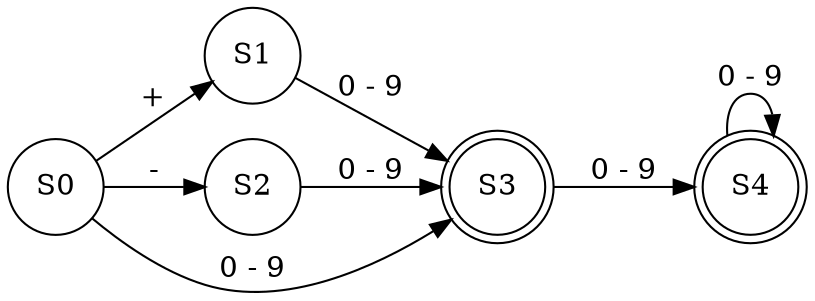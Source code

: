 digraph hierarchy {
rankdir = LR;
size = "8,5"
node[shape = circle];
S0 [label="S0"]
S1 [label="S1"]
S2 [label="S2"]
S3 [shape=doublecircle, label="S3"]
S4 [shape=doublecircle, label="S4"]
S0->S1 [label="+" ]
S0->S2 [label="-" ]
S0->S3 [label="0 - 9" ]
S1->S3 [label="0 - 9" ]
S2->S3 [label="0 - 9" ]
S3->S4 [label="0 - 9" ]
S4->S4 [label="0 - 9" ]
}